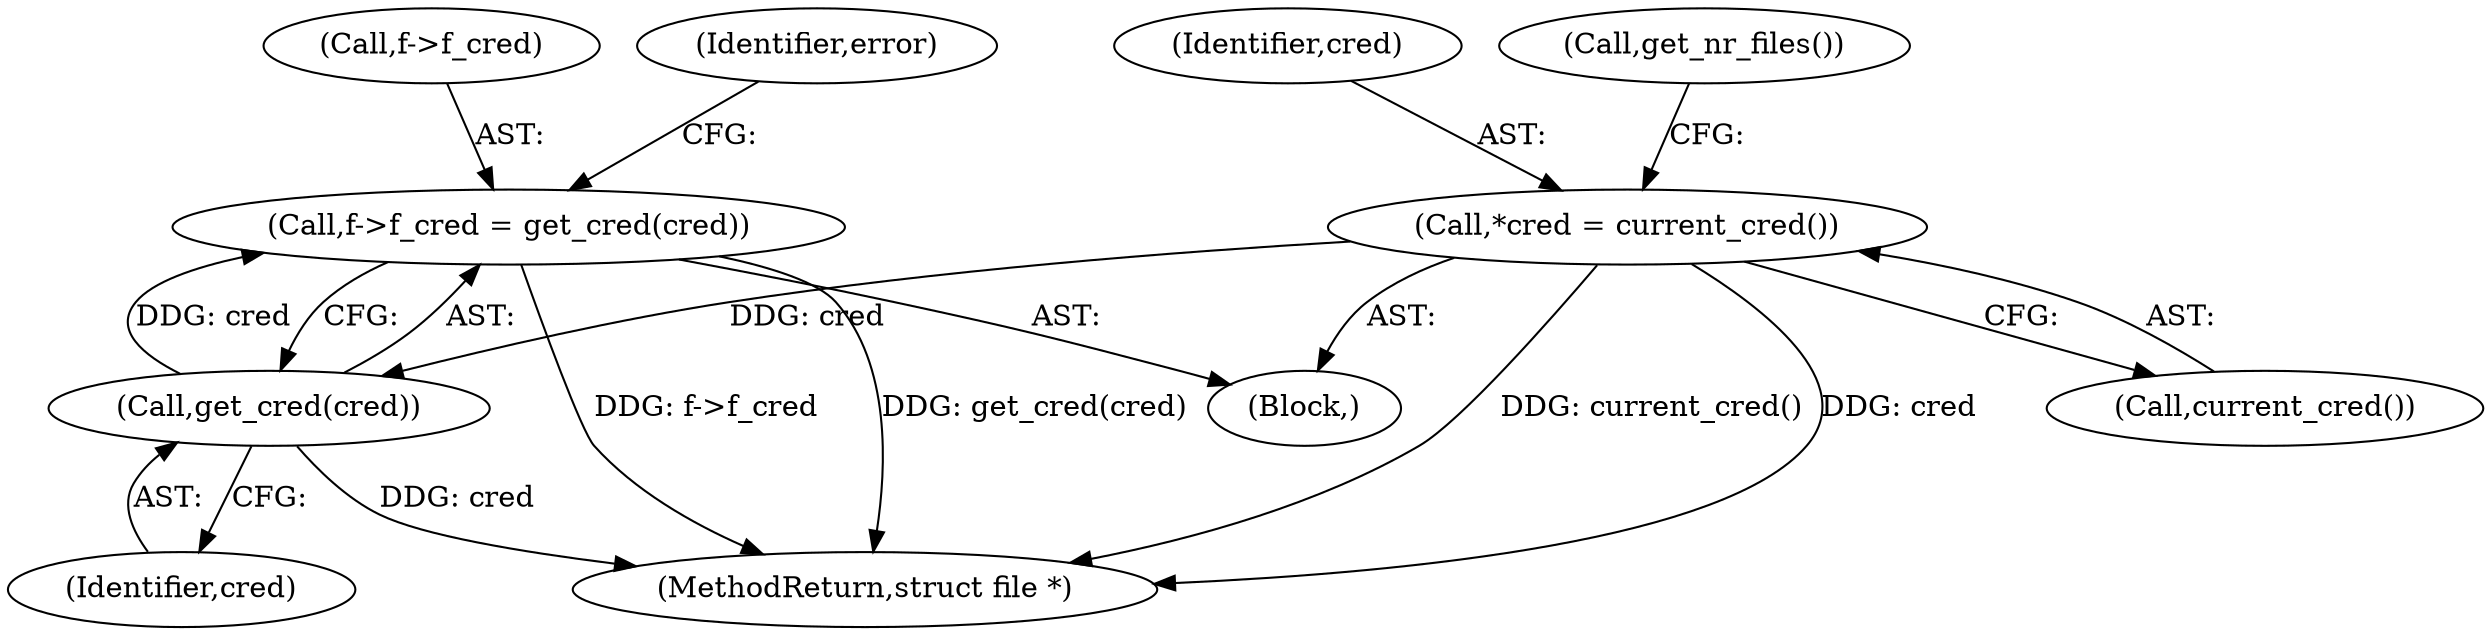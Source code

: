 digraph "0_linux_eee5cc2702929fd41cce28058dc6d6717f723f87_6@pointer" {
"1000150" [label="(Call,f->f_cred = get_cred(cred))"];
"1000154" [label="(Call,get_cred(cred))"];
"1000108" [label="(Call,*cred = current_cred())"];
"1000154" [label="(Call,get_cred(cred))"];
"1000110" [label="(Call,current_cred())"];
"1000150" [label="(Call,f->f_cred = get_cred(cred))"];
"1000155" [label="(Identifier,cred)"];
"1000109" [label="(Identifier,cred)"];
"1000151" [label="(Call,f->f_cred)"];
"1000106" [label="(Block,)"];
"1000108" [label="(Call,*cred = current_cred())"];
"1000117" [label="(Call,get_nr_files())"];
"1000207" [label="(MethodReturn,struct file *)"];
"1000157" [label="(Identifier,error)"];
"1000150" -> "1000106"  [label="AST: "];
"1000150" -> "1000154"  [label="CFG: "];
"1000151" -> "1000150"  [label="AST: "];
"1000154" -> "1000150"  [label="AST: "];
"1000157" -> "1000150"  [label="CFG: "];
"1000150" -> "1000207"  [label="DDG: f->f_cred"];
"1000150" -> "1000207"  [label="DDG: get_cred(cred)"];
"1000154" -> "1000150"  [label="DDG: cred"];
"1000154" -> "1000155"  [label="CFG: "];
"1000155" -> "1000154"  [label="AST: "];
"1000154" -> "1000207"  [label="DDG: cred"];
"1000108" -> "1000154"  [label="DDG: cred"];
"1000108" -> "1000106"  [label="AST: "];
"1000108" -> "1000110"  [label="CFG: "];
"1000109" -> "1000108"  [label="AST: "];
"1000110" -> "1000108"  [label="AST: "];
"1000117" -> "1000108"  [label="CFG: "];
"1000108" -> "1000207"  [label="DDG: current_cred()"];
"1000108" -> "1000207"  [label="DDG: cred"];
}
